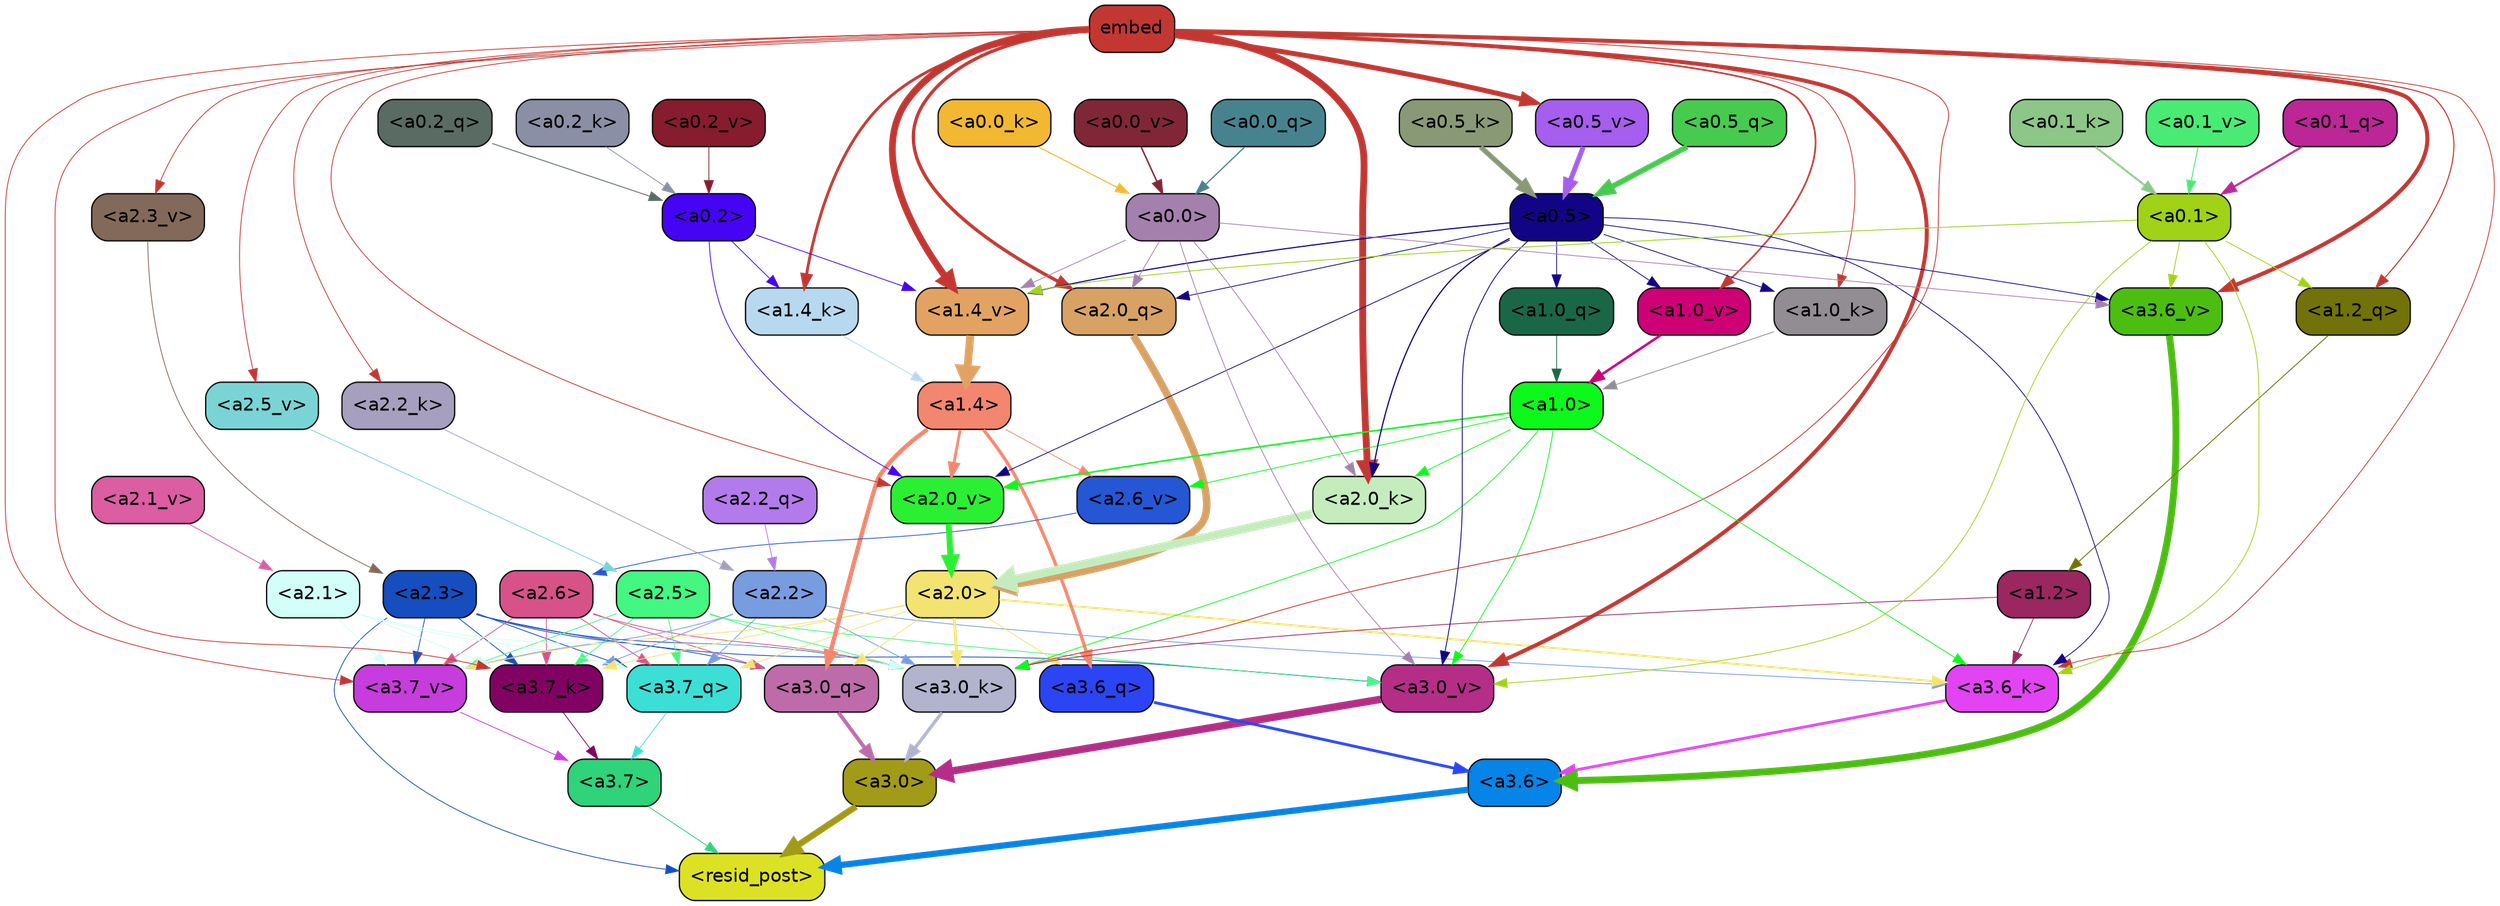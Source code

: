 strict digraph "" {
	graph [bgcolor=transparent,
		layout=dot,
		overlap=false,
		splines=true
	];
	"<a3.7>"	[color=black,
		fillcolor="#2fd379",
		fontname=Helvetica,
		shape=box,
		style="filled, rounded"];
	"<resid_post>"	[color=black,
		fillcolor="#dce223",
		fontname=Helvetica,
		shape=box,
		style="filled, rounded"];
	"<a3.7>" -> "<resid_post>"	[color="#2fd379",
		penwidth=0.6];
	"<a3.6>"	[color=black,
		fillcolor="#0684e7",
		fontname=Helvetica,
		shape=box,
		style="filled, rounded"];
	"<a3.6>" -> "<resid_post>"	[color="#0684e7",
		penwidth=4.7534414529800415];
	"<a3.0>"	[color=black,
		fillcolor="#a19b17",
		fontname=Helvetica,
		shape=box,
		style="filled, rounded"];
	"<a3.0>" -> "<resid_post>"	[color="#a19b17",
		penwidth=4.898576855659485];
	"<a2.3>"	[color=black,
		fillcolor="#164dbf",
		fontname=Helvetica,
		shape=box,
		style="filled, rounded"];
	"<a2.3>" -> "<resid_post>"	[color="#164dbf",
		penwidth=0.6];
	"<a3.7_q>"	[color=black,
		fillcolor="#3cdfd5",
		fontname=Helvetica,
		shape=box,
		style="filled, rounded"];
	"<a2.3>" -> "<a3.7_q>"	[color="#164dbf",
		penwidth=0.6];
	"<a3.0_q>"	[color=black,
		fillcolor="#bd6ca9",
		fontname=Helvetica,
		shape=box,
		style="filled, rounded"];
	"<a2.3>" -> "<a3.0_q>"	[color="#164dbf",
		penwidth=0.6];
	"<a3.7_k>"	[color=black,
		fillcolor="#810262",
		fontname=Helvetica,
		shape=box,
		style="filled, rounded"];
	"<a2.3>" -> "<a3.7_k>"	[color="#164dbf",
		penwidth=0.6];
	"<a3.0_k>"	[color=black,
		fillcolor="#b1b4cc",
		fontname=Helvetica,
		shape=box,
		style="filled, rounded"];
	"<a2.3>" -> "<a3.0_k>"	[color="#164dbf",
		penwidth=0.6];
	"<a3.7_v>"	[color=black,
		fillcolor="#c63cdc",
		fontname=Helvetica,
		shape=box,
		style="filled, rounded"];
	"<a2.3>" -> "<a3.7_v>"	[color="#164dbf",
		penwidth=0.6];
	"<a3.0_v>"	[color=black,
		fillcolor="#b42e87",
		fontname=Helvetica,
		shape=box,
		style="filled, rounded"];
	"<a2.3>" -> "<a3.0_v>"	[color="#164dbf",
		penwidth=0.6];
	"<a3.7_q>" -> "<a3.7>"	[color="#3cdfd5",
		penwidth=0.6];
	"<a3.6_q>"	[color=black,
		fillcolor="#2b45f4",
		fontname=Helvetica,
		shape=box,
		style="filled, rounded"];
	"<a3.6_q>" -> "<a3.6>"	[color="#2b45f4",
		penwidth=2.160832464694977];
	"<a3.0_q>" -> "<a3.0>"	[color="#bd6ca9",
		penwidth=2.870753765106201];
	"<a3.7_k>" -> "<a3.7>"	[color="#810262",
		penwidth=0.6];
	"<a3.6_k>"	[color=black,
		fillcolor="#e244f3",
		fontname=Helvetica,
		shape=box,
		style="filled, rounded"];
	"<a3.6_k>" -> "<a3.6>"	[color="#e244f3",
		penwidth=2.13908451795578];
	"<a3.0_k>" -> "<a3.0>"	[color="#b1b4cc",
		penwidth=2.520303964614868];
	"<a3.7_v>" -> "<a3.7>"	[color="#c63cdc",
		penwidth=0.6];
	"<a3.6_v>"	[color=black,
		fillcolor="#4cbe12",
		fontname=Helvetica,
		shape=box,
		style="filled, rounded"];
	"<a3.6_v>" -> "<a3.6>"	[color="#4cbe12",
		penwidth=5.297133803367615];
	"<a3.0_v>" -> "<a3.0>"	[color="#b42e87",
		penwidth=5.680712580680847];
	"<a2.6>"	[color=black,
		fillcolor="#d75289",
		fontname=Helvetica,
		shape=box,
		style="filled, rounded"];
	"<a2.6>" -> "<a3.7_q>"	[color="#d75289",
		penwidth=0.6];
	"<a2.6>" -> "<a3.0_q>"	[color="#d75289",
		penwidth=0.6];
	"<a2.6>" -> "<a3.7_k>"	[color="#d75289",
		penwidth=0.6];
	"<a2.6>" -> "<a3.0_k>"	[color="#d75289",
		penwidth=0.6];
	"<a2.6>" -> "<a3.7_v>"	[color="#d75289",
		penwidth=0.6];
	"<a2.5>"	[color=black,
		fillcolor="#44f781",
		fontname=Helvetica,
		shape=box,
		style="filled, rounded"];
	"<a2.5>" -> "<a3.7_q>"	[color="#44f781",
		penwidth=0.6];
	"<a2.5>" -> "<a3.7_k>"	[color="#44f781",
		penwidth=0.6];
	"<a2.5>" -> "<a3.0_k>"	[color="#44f781",
		penwidth=0.6];
	"<a2.5>" -> "<a3.7_v>"	[color="#44f781",
		penwidth=0.6];
	"<a2.5>" -> "<a3.0_v>"	[color="#44f781",
		penwidth=0.6];
	"<a2.2>"	[color=black,
		fillcolor="#789ce0",
		fontname=Helvetica,
		shape=box,
		style="filled, rounded"];
	"<a2.2>" -> "<a3.7_q>"	[color="#789ce0",
		penwidth=0.6];
	"<a2.2>" -> "<a3.7_k>"	[color="#789ce0",
		penwidth=0.6];
	"<a2.2>" -> "<a3.6_k>"	[color="#789ce0",
		penwidth=0.6];
	"<a2.2>" -> "<a3.0_k>"	[color="#789ce0",
		penwidth=0.6];
	"<a2.2>" -> "<a3.7_v>"	[color="#789ce0",
		penwidth=0.6];
	"<a2.1>"	[color=black,
		fillcolor="#d2fff9",
		fontname=Helvetica,
		shape=box,
		style="filled, rounded"];
	"<a2.1>" -> "<a3.7_q>"	[color="#d2fff9",
		penwidth=0.6];
	"<a2.1>" -> "<a3.7_k>"	[color="#d2fff9",
		penwidth=0.6];
	"<a2.1>" -> "<a3.0_k>"	[color="#d2fff9",
		penwidth=0.6];
	"<a2.1>" -> "<a3.7_v>"	[color="#d2fff9",
		penwidth=0.6];
	"<a2.0>"	[color=black,
		fillcolor="#f3e372",
		fontname=Helvetica,
		shape=box,
		style="filled, rounded"];
	"<a2.0>" -> "<a3.7_q>"	[color="#f3e372",
		penwidth=0.6];
	"<a2.0>" -> "<a3.6_q>"	[color="#f3e372",
		penwidth=0.6];
	"<a2.0>" -> "<a3.0_q>"	[color="#f3e372",
		penwidth=0.6];
	"<a2.0>" -> "<a3.7_k>"	[color="#f3e372",
		penwidth=0.6];
	"<a2.0>" -> "<a3.6_k>"	[color="#f3e372",
		penwidth=1.4957321882247925];
	"<a2.0>" -> "<a3.0_k>"	[color="#f3e372",
		penwidth=2.18752121925354];
	"<a2.0>" -> "<a3.7_v>"	[color="#f3e372",
		penwidth=0.6];
	"<a1.4>"	[color=black,
		fillcolor="#f3866e",
		fontname=Helvetica,
		shape=box,
		style="filled, rounded"];
	"<a1.4>" -> "<a3.6_q>"	[color="#f3866e",
		penwidth=2.4829938411712646];
	"<a1.4>" -> "<a3.0_q>"	[color="#f3866e",
		penwidth=3.299744725227356];
	"<a2.6_v>"	[color=black,
		fillcolor="#2556d4",
		fontname=Helvetica,
		shape=box,
		style="filled, rounded"];
	"<a1.4>" -> "<a2.6_v>"	[color="#f3866e",
		penwidth=0.6];
	"<a2.0_v>"	[color=black,
		fillcolor="#2bef33",
		fontname=Helvetica,
		shape=box,
		style="filled, rounded"];
	"<a1.4>" -> "<a2.0_v>"	[color="#f3866e",
		penwidth=2.092592429369688];
	embed	[color=black,
		fillcolor="#c33732",
		fontname=Helvetica,
		shape=box,
		style="filled, rounded"];
	embed -> "<a3.7_k>"	[color="#c33732",
		penwidth=0.6];
	embed -> "<a3.6_k>"	[color="#c33732",
		penwidth=0.6];
	embed -> "<a3.0_k>"	[color="#c33732",
		penwidth=0.6394047290086746];
	embed -> "<a3.7_v>"	[color="#c33732",
		penwidth=0.6];
	embed -> "<a3.6_v>"	[color="#c33732",
		penwidth=3.067279100418091];
	embed -> "<a3.0_v>"	[color="#c33732",
		penwidth=3.0212591886520386];
	"<a2.0_q>"	[color=black,
		fillcolor="#d8a265",
		fontname=Helvetica,
		shape=box,
		style="filled, rounded"];
	embed -> "<a2.0_q>"	[color="#c33732",
		penwidth=2.5355080366134644];
	"<a2.2_k>"	[color=black,
		fillcolor="#a69fbd",
		fontname=Helvetica,
		shape=box,
		style="filled, rounded"];
	embed -> "<a2.2_k>"	[color="#c33732",
		penwidth=0.6];
	"<a2.0_k>"	[color=black,
		fillcolor="#c5ecbd",
		fontname=Helvetica,
		shape=box,
		style="filled, rounded"];
	embed -> "<a2.0_k>"	[color="#c33732",
		penwidth=5.2180726528167725];
	"<a2.5_v>"	[color=black,
		fillcolor="#7ad4d5",
		fontname=Helvetica,
		shape=box,
		style="filled, rounded"];
	embed -> "<a2.5_v>"	[color="#c33732",
		penwidth=0.6];
	"<a2.3_v>"	[color=black,
		fillcolor="#82695a",
		fontname=Helvetica,
		shape=box,
		style="filled, rounded"];
	embed -> "<a2.3_v>"	[color="#c33732",
		penwidth=0.6];
	embed -> "<a2.0_v>"	[color="#c33732",
		penwidth=0.6];
	"<a1.2_q>"	[color=black,
		fillcolor="#717209",
		fontname=Helvetica,
		shape=box,
		style="filled, rounded"];
	embed -> "<a1.2_q>"	[color="#c33732",
		penwidth=0.8094894886016846];
	"<a1.4_k>"	[color=black,
		fillcolor="#b7d9f0",
		fontname=Helvetica,
		shape=box,
		style="filled, rounded"];
	embed -> "<a1.4_k>"	[color="#c33732",
		penwidth=2.1732678413391113];
	"<a1.0_k>"	[color=black,
		fillcolor="#918d92",
		fontname=Helvetica,
		shape=box,
		style="filled, rounded"];
	embed -> "<a1.0_k>"	[color="#c33732",
		penwidth=0.6];
	"<a1.4_v>"	[color=black,
		fillcolor="#e2a362",
		fontname=Helvetica,
		shape=box,
		style="filled, rounded"];
	embed -> "<a1.4_v>"	[color="#c33732",
		penwidth=5.162249565124512];
	"<a1.0_v>"	[color=black,
		fillcolor="#cd0076",
		fontname=Helvetica,
		shape=box,
		style="filled, rounded"];
	embed -> "<a1.0_v>"	[color="#c33732",
		penwidth=1.26457279920578];
	"<a0.5_v>"	[color=black,
		fillcolor="#a55eed",
		fontname=Helvetica,
		shape=box,
		style="filled, rounded"];
	embed -> "<a0.5_v>"	[color="#c33732",
		penwidth=3.8054766058921814];
	"<a1.2>"	[color=black,
		fillcolor="#9a2760",
		fontname=Helvetica,
		shape=box,
		style="filled, rounded"];
	"<a1.2>" -> "<a3.6_k>"	[color="#9a2760",
		penwidth=0.6];
	"<a1.2>" -> "<a3.0_k>"	[color="#9a2760",
		penwidth=0.6];
	"<a1.0>"	[color=black,
		fillcolor="#0cf91b",
		fontname=Helvetica,
		shape=box,
		style="filled, rounded"];
	"<a1.0>" -> "<a3.6_k>"	[color="#0cf91b",
		penwidth=0.6];
	"<a1.0>" -> "<a3.0_k>"	[color="#0cf91b",
		penwidth=0.6];
	"<a1.0>" -> "<a3.0_v>"	[color="#0cf91b",
		penwidth=0.6];
	"<a1.0>" -> "<a2.0_k>"	[color="#0cf91b",
		penwidth=0.6];
	"<a1.0>" -> "<a2.6_v>"	[color="#0cf91b",
		penwidth=0.6];
	"<a1.0>" -> "<a2.0_v>"	[color="#0cf91b",
		penwidth=1.2132605910301208];
	"<a0.5>"	[color=black,
		fillcolor="#120585",
		fontname=Helvetica,
		shape=box,
		style="filled, rounded"];
	"<a0.5>" -> "<a3.6_k>"	[color="#120585",
		penwidth=0.6];
	"<a0.5>" -> "<a3.6_v>"	[color="#120585",
		penwidth=0.6];
	"<a0.5>" -> "<a3.0_v>"	[color="#120585",
		penwidth=0.648682102560997];
	"<a0.5>" -> "<a2.0_q>"	[color="#120585",
		penwidth=0.6];
	"<a0.5>" -> "<a2.0_k>"	[color="#120585",
		penwidth=0.9236047863960266];
	"<a0.5>" -> "<a2.0_v>"	[color="#120585",
		penwidth=0.6];
	"<a1.0_q>"	[color=black,
		fillcolor="#1a6747",
		fontname=Helvetica,
		shape=box,
		style="filled, rounded"];
	"<a0.5>" -> "<a1.0_q>"	[color="#120585",
		penwidth=0.6];
	"<a0.5>" -> "<a1.0_k>"	[color="#120585",
		penwidth=0.6];
	"<a0.5>" -> "<a1.4_v>"	[color="#120585",
		penwidth=0.8783596754074097];
	"<a0.5>" -> "<a1.0_v>"	[color="#120585",
		penwidth=0.6];
	"<a0.1>"	[color=black,
		fillcolor="#a0d217",
		fontname=Helvetica,
		shape=box,
		style="filled, rounded"];
	"<a0.1>" -> "<a3.6_k>"	[color="#a0d217",
		penwidth=0.6];
	"<a0.1>" -> "<a3.6_v>"	[color="#a0d217",
		penwidth=0.6];
	"<a0.1>" -> "<a3.0_v>"	[color="#a0d217",
		penwidth=0.6];
	"<a0.1>" -> "<a1.2_q>"	[color="#a0d217",
		penwidth=0.6];
	"<a0.1>" -> "<a1.4_v>"	[color="#a0d217",
		penwidth=0.6490728855133057];
	"<a0.0>"	[color=black,
		fillcolor="#a481ac",
		fontname=Helvetica,
		shape=box,
		style="filled, rounded"];
	"<a0.0>" -> "<a3.6_v>"	[color="#a481ac",
		penwidth=0.6];
	"<a0.0>" -> "<a3.0_v>"	[color="#a481ac",
		penwidth=0.6];
	"<a0.0>" -> "<a2.0_q>"	[color="#a481ac",
		penwidth=0.6];
	"<a0.0>" -> "<a2.0_k>"	[color="#a481ac",
		penwidth=0.6];
	"<a0.0>" -> "<a1.4_v>"	[color="#a481ac",
		penwidth=0.6];
	"<a2.2_q>"	[color=black,
		fillcolor="#b37aeb",
		fontname=Helvetica,
		shape=box,
		style="filled, rounded"];
	"<a2.2_q>" -> "<a2.2>"	[color="#b37aeb",
		penwidth=0.6];
	"<a2.0_q>" -> "<a2.0>"	[color="#d8a265",
		penwidth=5.681910276412964];
	"<a2.2_k>" -> "<a2.2>"	[color="#a69fbd",
		penwidth=0.6];
	"<a2.0_k>" -> "<a2.0>"	[color="#c5ecbd",
		penwidth=6.447777509689331];
	"<a2.6_v>" -> "<a2.6>"	[color="#2556d4",
		penwidth=0.6];
	"<a2.5_v>" -> "<a2.5>"	[color="#7ad4d5",
		penwidth=0.6];
	"<a2.3_v>" -> "<a2.3>"	[color="#82695a",
		penwidth=0.6];
	"<a2.1_v>"	[color=black,
		fillcolor="#db5da2",
		fontname=Helvetica,
		shape=box,
		style="filled, rounded"];
	"<a2.1_v>" -> "<a2.1>"	[color="#db5da2",
		penwidth=0.6];
	"<a2.0_v>" -> "<a2.0>"	[color="#2bef33",
		penwidth=4.5695202350616455];
	"<a0.2>"	[color=black,
		fillcolor="#4504f4",
		fontname=Helvetica,
		shape=box,
		style="filled, rounded"];
	"<a0.2>" -> "<a2.0_v>"	[color="#4504f4",
		penwidth=0.6];
	"<a0.2>" -> "<a1.4_k>"	[color="#4504f4",
		penwidth=0.6];
	"<a0.2>" -> "<a1.4_v>"	[color="#4504f4",
		penwidth=0.6];
	"<a1.2_q>" -> "<a1.2>"	[color="#717209",
		penwidth=0.6769798994064331];
	"<a1.0_q>" -> "<a1.0>"	[color="#1a6747",
		penwidth=0.6];
	"<a1.4_k>" -> "<a1.4>"	[color="#b7d9f0",
		penwidth=0.6];
	"<a1.0_k>" -> "<a1.0>"	[color="#918d92",
		penwidth=0.6];
	"<a1.4_v>" -> "<a1.4>"	[color="#e2a362",
		penwidth=6.016597509384155];
	"<a1.0_v>" -> "<a1.0>"	[color="#cd0076",
		penwidth=1.8562973737716675];
	"<a0.5_q>"	[color=black,
		fillcolor="#47cb4f",
		fontname=Helvetica,
		shape=box,
		style="filled, rounded"];
	"<a0.5_q>" -> "<a0.5>"	[color="#47cb4f",
		penwidth=4.176325984299183];
	"<a0.2_q>"	[color=black,
		fillcolor="#5a6b64",
		fontname=Helvetica,
		shape=box,
		style="filled, rounded"];
	"<a0.2_q>" -> "<a0.2>"	[color="#5a6b64",
		penwidth=0.6484866142272949];
	"<a0.1_q>"	[color=black,
		fillcolor="#bc2696",
		fontname=Helvetica,
		shape=box,
		style="filled, rounded"];
	"<a0.1_q>" -> "<a0.1>"	[color="#bc2696",
		penwidth=1.571044921875];
	"<a0.0_q>"	[color=black,
		fillcolor="#47838f",
		fontname=Helvetica,
		shape=box,
		style="filled, rounded"];
	"<a0.0_q>" -> "<a0.0>"	[color="#47838f",
		penwidth=0.9426424503326416];
	"<a0.5_k>"	[color=black,
		fillcolor="#899976",
		fontname=Helvetica,
		shape=box,
		style="filled, rounded"];
	"<a0.5_k>" -> "<a0.5>"	[color="#899976",
		penwidth=3.7953722774982452];
	"<a0.2_k>"	[color=black,
		fillcolor="#8b8fa5",
		fontname=Helvetica,
		shape=box,
		style="filled, rounded"];
	"<a0.2_k>" -> "<a0.2>"	[color="#8b8fa5",
		penwidth=0.6];
	"<a0.1_k>"	[color=black,
		fillcolor="#8cc787",
		fontname=Helvetica,
		shape=box,
		style="filled, rounded"];
	"<a0.1_k>" -> "<a0.1>"	[color="#8cc787",
		penwidth=1.483607530593872];
	"<a0.0_k>"	[color=black,
		fillcolor="#f2b831",
		fontname=Helvetica,
		shape=box,
		style="filled, rounded"];
	"<a0.0_k>" -> "<a0.0>"	[color="#f2b831",
		penwidth=0.8216795921325684];
	"<a0.5_v>" -> "<a0.5>"	[color="#a55eed",
		penwidth=3.805475652217865];
	"<a0.2_v>"	[color=black,
		fillcolor="#861c2d",
		fontname=Helvetica,
		shape=box,
		style="filled, rounded"];
	"<a0.2_v>" -> "<a0.2>"	[color="#861c2d",
		penwidth=0.6];
	"<a0.1_v>"	[color=black,
		fillcolor="#4aeb74",
		fontname=Helvetica,
		shape=box,
		style="filled, rounded"];
	"<a0.1_v>" -> "<a0.1>"	[color="#4aeb74",
		penwidth=0.6855120658874512];
	"<a0.0_v>"	[color=black,
		fillcolor="#812637",
		fontname=Helvetica,
		shape=box,
		style="filled, rounded"];
	"<a0.0_v>" -> "<a0.0>"	[color="#812637",
		penwidth=1.1353182792663574];
}
